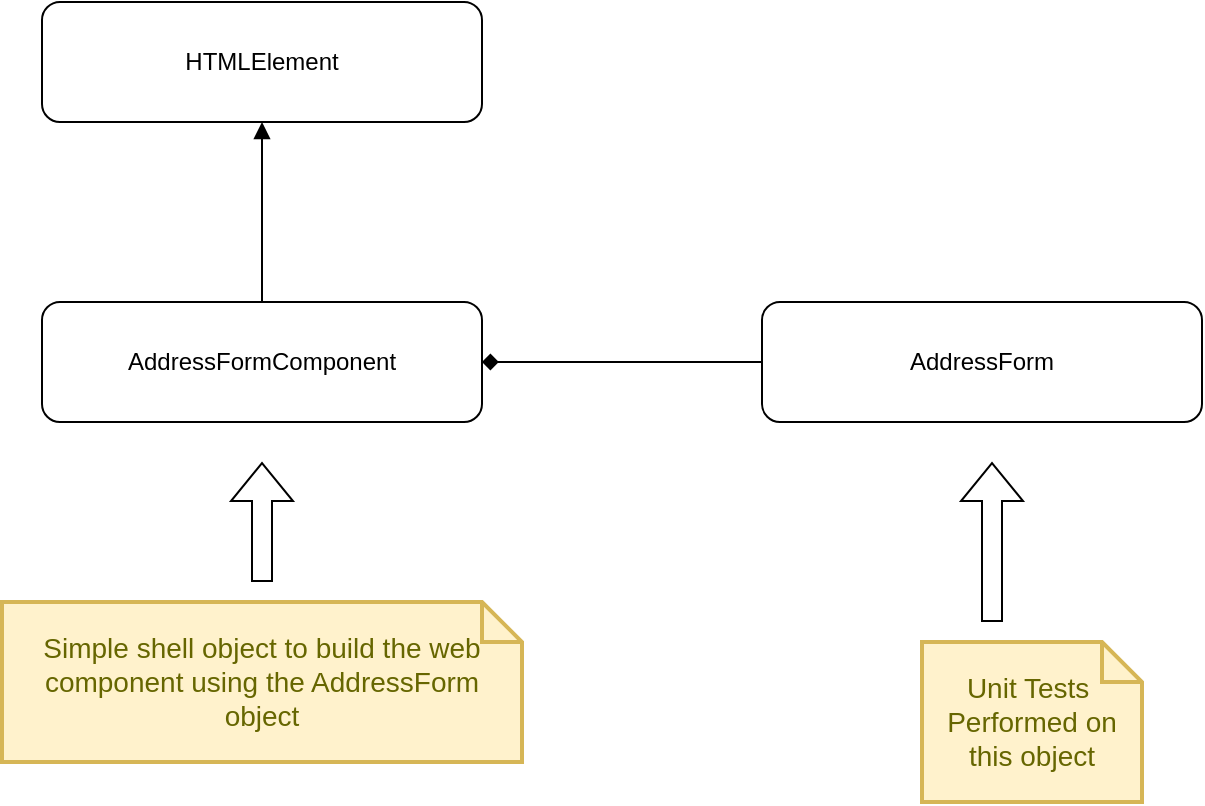 <mxfile version="22.0.0" type="device">
  <diagram name="Page-1" id="bBljTizIdDO3cTQnCgV5">
    <mxGraphModel dx="1892" dy="600" grid="1" gridSize="10" guides="1" tooltips="1" connect="1" arrows="1" fold="1" page="0" pageScale="1" pageWidth="850" pageHeight="1100" math="0" shadow="0">
      <root>
        <mxCell id="0" />
        <mxCell id="1" parent="0" />
        <mxCell id="Y2hPEl4LE0DF9DcDQNEa-14" style="edgeStyle=orthogonalEdgeStyle;rounded=0;orthogonalLoop=1;jettySize=auto;html=1;entryX=0.5;entryY=1;entryDx=0;entryDy=0;endArrow=block;endFill=1;" edge="1" parent="1" source="Y2hPEl4LE0DF9DcDQNEa-12" target="Y2hPEl4LE0DF9DcDQNEa-13">
          <mxGeometry relative="1" as="geometry" />
        </mxCell>
        <mxCell id="Y2hPEl4LE0DF9DcDQNEa-16" style="edgeStyle=orthogonalEdgeStyle;rounded=0;orthogonalLoop=1;jettySize=auto;html=1;startArrow=diamond;startFill=1;endArrow=none;endFill=0;" edge="1" parent="1" source="Y2hPEl4LE0DF9DcDQNEa-12" target="Y2hPEl4LE0DF9DcDQNEa-15">
          <mxGeometry relative="1" as="geometry" />
        </mxCell>
        <mxCell id="Y2hPEl4LE0DF9DcDQNEa-12" value="AddressFormComponent" style="rounded=1;whiteSpace=wrap;html=1;" vertex="1" parent="1">
          <mxGeometry x="-10" y="590" width="220" height="60" as="geometry" />
        </mxCell>
        <mxCell id="Y2hPEl4LE0DF9DcDQNEa-13" value="HTMLElement" style="rounded=1;whiteSpace=wrap;html=1;" vertex="1" parent="1">
          <mxGeometry x="-10" y="440" width="220" height="60" as="geometry" />
        </mxCell>
        <mxCell id="Y2hPEl4LE0DF9DcDQNEa-15" value="AddressForm" style="rounded=1;whiteSpace=wrap;html=1;perimeterSpacing=0;" vertex="1" parent="1">
          <mxGeometry x="350" y="590" width="220" height="60" as="geometry" />
        </mxCell>
        <mxCell id="Y2hPEl4LE0DF9DcDQNEa-17" value="Unit Tests&amp;nbsp;&lt;br&gt;Performed on this object" style="shape=note;strokeWidth=2;fontSize=14;size=20;whiteSpace=wrap;html=1;fillColor=#fff2cc;strokeColor=#d6b656;fontColor=#666600;perimeterSpacing=10;" vertex="1" parent="1">
          <mxGeometry x="430" y="760" width="110.0" height="80" as="geometry" />
        </mxCell>
        <mxCell id="Y2hPEl4LE0DF9DcDQNEa-19" value="" style="shape=flexArrow;endArrow=classic;html=1;rounded=0;exitX=0;exitY=0;exitDx=45.0;exitDy=0;exitPerimeter=0;targetPerimeterSpacing=0;sourcePerimeterSpacing=0;" edge="1" parent="1" source="Y2hPEl4LE0DF9DcDQNEa-17">
          <mxGeometry width="50" height="50" relative="1" as="geometry">
            <mxPoint x="400" y="720" as="sourcePoint" />
            <mxPoint x="465" y="670" as="targetPoint" />
          </mxGeometry>
        </mxCell>
        <mxCell id="Y2hPEl4LE0DF9DcDQNEa-20" value="Simple shell object to build the web component using the AddressForm object" style="shape=note;strokeWidth=2;fontSize=14;size=20;whiteSpace=wrap;html=1;fillColor=#fff2cc;strokeColor=#d6b656;fontColor=#666600;perimeterSpacing=10;" vertex="1" parent="1">
          <mxGeometry x="-30" y="740" width="260" height="80" as="geometry" />
        </mxCell>
        <mxCell id="Y2hPEl4LE0DF9DcDQNEa-21" value="" style="shape=flexArrow;endArrow=classic;html=1;rounded=0;exitX=0.5;exitY=0;exitDx=0;exitDy=0;exitPerimeter=0;" edge="1" parent="1" source="Y2hPEl4LE0DF9DcDQNEa-20">
          <mxGeometry width="50" height="50" relative="1" as="geometry">
            <mxPoint x="-50" y="730" as="sourcePoint" />
            <mxPoint x="100" y="670" as="targetPoint" />
          </mxGeometry>
        </mxCell>
      </root>
    </mxGraphModel>
  </diagram>
</mxfile>
